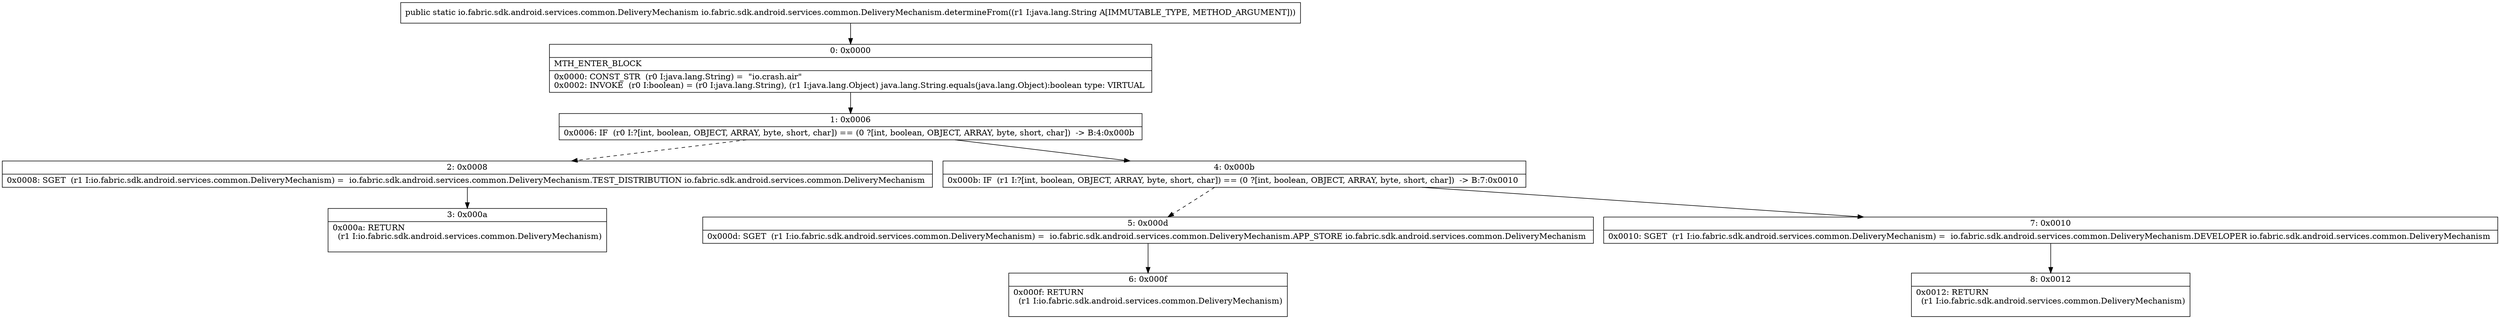 digraph "CFG forio.fabric.sdk.android.services.common.DeliveryMechanism.determineFrom(Ljava\/lang\/String;)Lio\/fabric\/sdk\/android\/services\/common\/DeliveryMechanism;" {
Node_0 [shape=record,label="{0\:\ 0x0000|MTH_ENTER_BLOCK\l|0x0000: CONST_STR  (r0 I:java.lang.String) =  \"io.crash.air\" \l0x0002: INVOKE  (r0 I:boolean) = (r0 I:java.lang.String), (r1 I:java.lang.Object) java.lang.String.equals(java.lang.Object):boolean type: VIRTUAL \l}"];
Node_1 [shape=record,label="{1\:\ 0x0006|0x0006: IF  (r0 I:?[int, boolean, OBJECT, ARRAY, byte, short, char]) == (0 ?[int, boolean, OBJECT, ARRAY, byte, short, char])  \-\> B:4:0x000b \l}"];
Node_2 [shape=record,label="{2\:\ 0x0008|0x0008: SGET  (r1 I:io.fabric.sdk.android.services.common.DeliveryMechanism) =  io.fabric.sdk.android.services.common.DeliveryMechanism.TEST_DISTRIBUTION io.fabric.sdk.android.services.common.DeliveryMechanism \l}"];
Node_3 [shape=record,label="{3\:\ 0x000a|0x000a: RETURN  \l  (r1 I:io.fabric.sdk.android.services.common.DeliveryMechanism)\l \l}"];
Node_4 [shape=record,label="{4\:\ 0x000b|0x000b: IF  (r1 I:?[int, boolean, OBJECT, ARRAY, byte, short, char]) == (0 ?[int, boolean, OBJECT, ARRAY, byte, short, char])  \-\> B:7:0x0010 \l}"];
Node_5 [shape=record,label="{5\:\ 0x000d|0x000d: SGET  (r1 I:io.fabric.sdk.android.services.common.DeliveryMechanism) =  io.fabric.sdk.android.services.common.DeliveryMechanism.APP_STORE io.fabric.sdk.android.services.common.DeliveryMechanism \l}"];
Node_6 [shape=record,label="{6\:\ 0x000f|0x000f: RETURN  \l  (r1 I:io.fabric.sdk.android.services.common.DeliveryMechanism)\l \l}"];
Node_7 [shape=record,label="{7\:\ 0x0010|0x0010: SGET  (r1 I:io.fabric.sdk.android.services.common.DeliveryMechanism) =  io.fabric.sdk.android.services.common.DeliveryMechanism.DEVELOPER io.fabric.sdk.android.services.common.DeliveryMechanism \l}"];
Node_8 [shape=record,label="{8\:\ 0x0012|0x0012: RETURN  \l  (r1 I:io.fabric.sdk.android.services.common.DeliveryMechanism)\l \l}"];
MethodNode[shape=record,label="{public static io.fabric.sdk.android.services.common.DeliveryMechanism io.fabric.sdk.android.services.common.DeliveryMechanism.determineFrom((r1 I:java.lang.String A[IMMUTABLE_TYPE, METHOD_ARGUMENT])) }"];
MethodNode -> Node_0;
Node_0 -> Node_1;
Node_1 -> Node_2[style=dashed];
Node_1 -> Node_4;
Node_2 -> Node_3;
Node_4 -> Node_5[style=dashed];
Node_4 -> Node_7;
Node_5 -> Node_6;
Node_7 -> Node_8;
}

